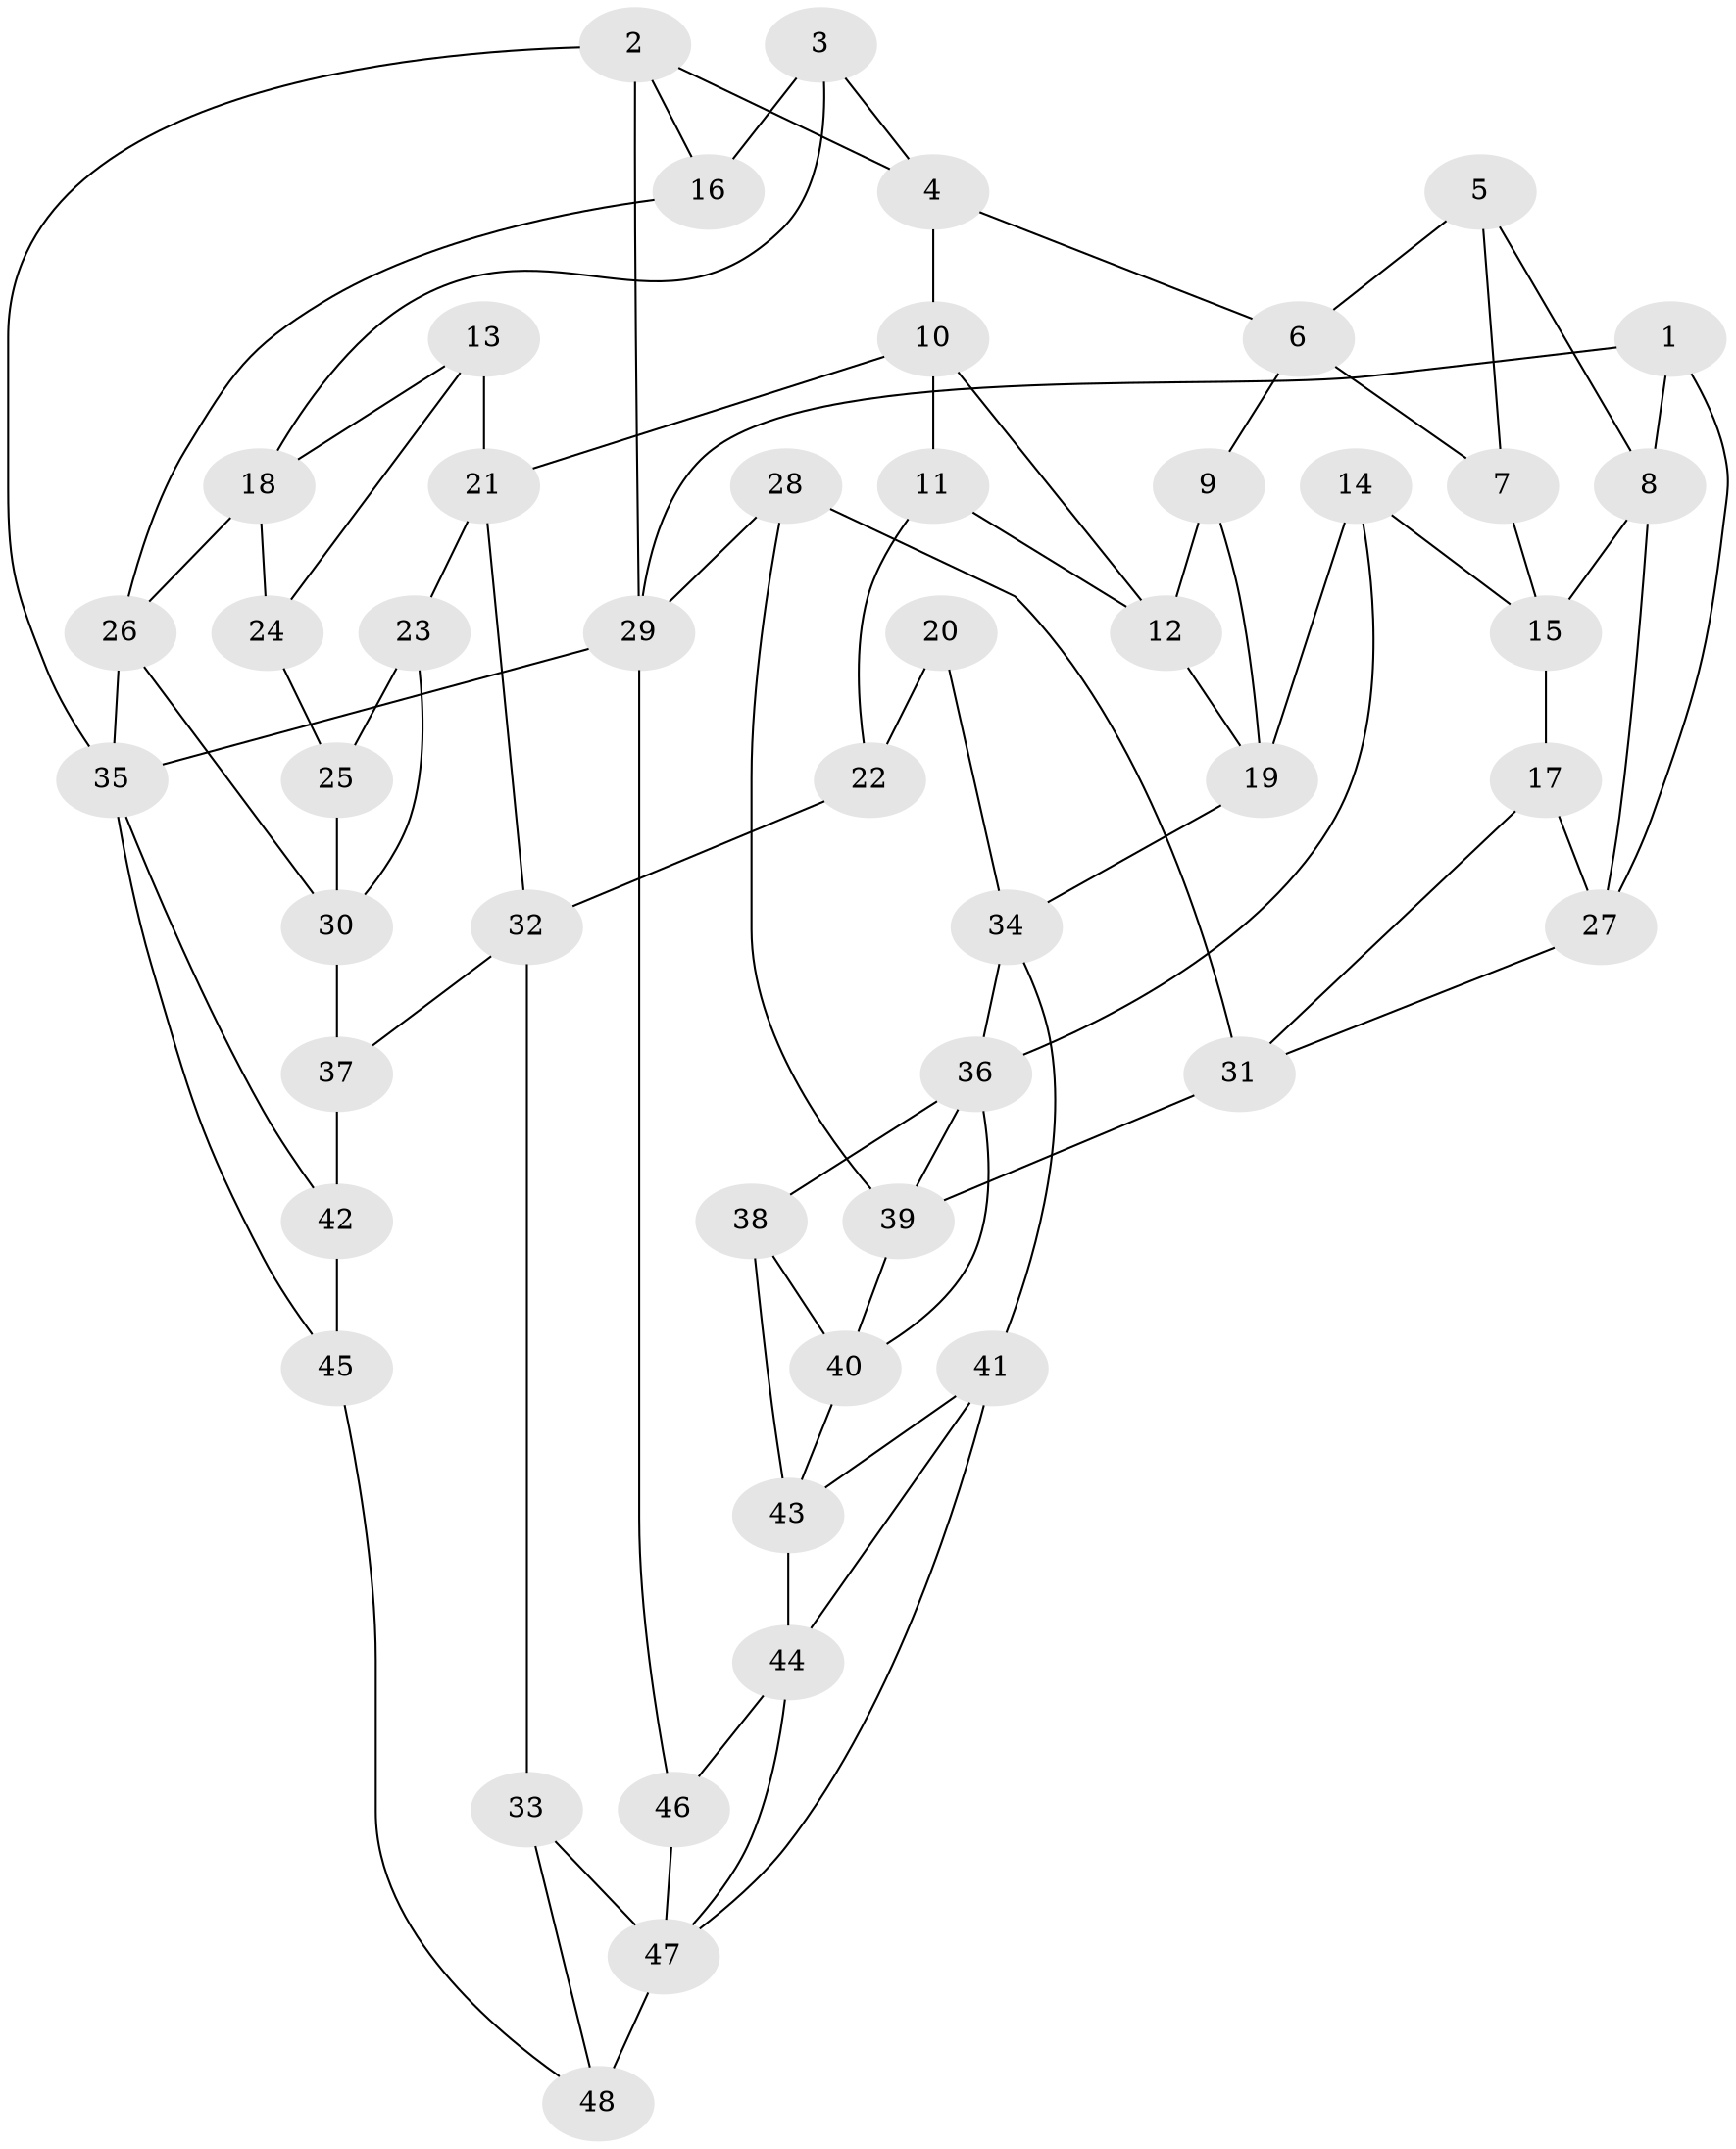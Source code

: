 // original degree distribution, {3: 0.03125, 6: 0.25, 5: 0.46875, 4: 0.25}
// Generated by graph-tools (version 1.1) at 2025/03/03/09/25 03:03:20]
// undirected, 48 vertices, 86 edges
graph export_dot {
graph [start="1"]
  node [color=gray90,style=filled];
  1;
  2;
  3;
  4;
  5;
  6;
  7;
  8;
  9;
  10;
  11;
  12;
  13;
  14;
  15;
  16;
  17;
  18;
  19;
  20;
  21;
  22;
  23;
  24;
  25;
  26;
  27;
  28;
  29;
  30;
  31;
  32;
  33;
  34;
  35;
  36;
  37;
  38;
  39;
  40;
  41;
  42;
  43;
  44;
  45;
  46;
  47;
  48;
  1 -- 8 [weight=1.0];
  1 -- 27 [weight=1.0];
  1 -- 29 [weight=1.0];
  2 -- 4 [weight=1.0];
  2 -- 16 [weight=2.0];
  2 -- 29 [weight=2.0];
  2 -- 35 [weight=1.0];
  3 -- 4 [weight=1.0];
  3 -- 16 [weight=1.0];
  3 -- 18 [weight=1.0];
  4 -- 6 [weight=1.0];
  4 -- 10 [weight=1.0];
  5 -- 6 [weight=1.0];
  5 -- 7 [weight=1.0];
  5 -- 8 [weight=1.0];
  6 -- 7 [weight=1.0];
  6 -- 9 [weight=1.0];
  7 -- 15 [weight=1.0];
  8 -- 15 [weight=1.0];
  8 -- 27 [weight=1.0];
  9 -- 12 [weight=1.0];
  9 -- 19 [weight=1.0];
  10 -- 11 [weight=1.0];
  10 -- 12 [weight=1.0];
  10 -- 21 [weight=1.0];
  11 -- 12 [weight=1.0];
  11 -- 22 [weight=1.0];
  12 -- 19 [weight=1.0];
  13 -- 18 [weight=1.0];
  13 -- 21 [weight=1.0];
  13 -- 24 [weight=1.0];
  14 -- 15 [weight=1.0];
  14 -- 19 [weight=1.0];
  14 -- 36 [weight=1.0];
  15 -- 17 [weight=1.0];
  16 -- 26 [weight=1.0];
  17 -- 27 [weight=1.0];
  17 -- 31 [weight=1.0];
  18 -- 24 [weight=1.0];
  18 -- 26 [weight=1.0];
  19 -- 34 [weight=1.0];
  20 -- 22 [weight=2.0];
  20 -- 34 [weight=1.0];
  21 -- 23 [weight=1.0];
  21 -- 32 [weight=1.0];
  22 -- 32 [weight=1.0];
  23 -- 25 [weight=1.0];
  23 -- 30 [weight=1.0];
  24 -- 25 [weight=1.0];
  25 -- 30 [weight=1.0];
  26 -- 30 [weight=1.0];
  26 -- 35 [weight=1.0];
  27 -- 31 [weight=1.0];
  28 -- 29 [weight=1.0];
  28 -- 31 [weight=1.0];
  28 -- 39 [weight=1.0];
  29 -- 35 [weight=1.0];
  29 -- 46 [weight=1.0];
  30 -- 37 [weight=1.0];
  31 -- 39 [weight=1.0];
  32 -- 33 [weight=1.0];
  32 -- 37 [weight=1.0];
  33 -- 47 [weight=1.0];
  33 -- 48 [weight=1.0];
  34 -- 36 [weight=1.0];
  34 -- 41 [weight=1.0];
  35 -- 42 [weight=1.0];
  35 -- 45 [weight=1.0];
  36 -- 38 [weight=1.0];
  36 -- 39 [weight=1.0];
  36 -- 40 [weight=1.0];
  37 -- 42 [weight=2.0];
  38 -- 40 [weight=1.0];
  38 -- 43 [weight=1.0];
  39 -- 40 [weight=1.0];
  40 -- 43 [weight=1.0];
  41 -- 43 [weight=1.0];
  41 -- 44 [weight=1.0];
  41 -- 47 [weight=1.0];
  42 -- 45 [weight=1.0];
  43 -- 44 [weight=1.0];
  44 -- 46 [weight=1.0];
  44 -- 47 [weight=1.0];
  45 -- 48 [weight=1.0];
  46 -- 47 [weight=1.0];
  47 -- 48 [weight=2.0];
}
